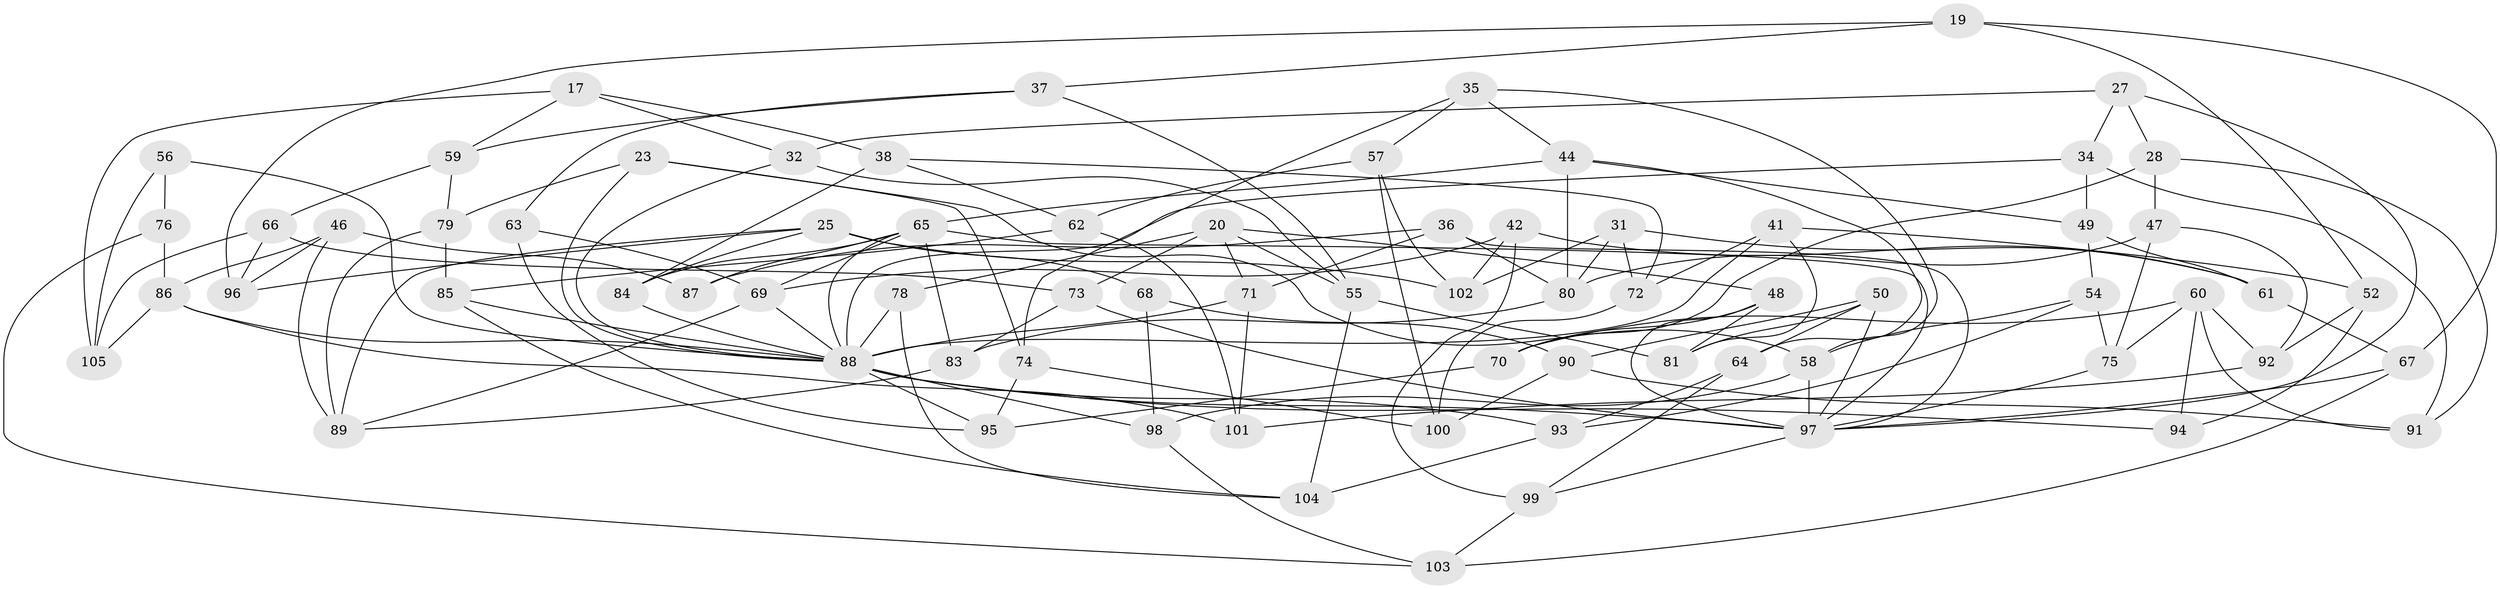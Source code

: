 // original degree distribution, {4: 1.0}
// Generated by graph-tools (version 1.1) at 2025/01/03/04/25 22:01:38]
// undirected, 73 vertices, 159 edges
graph export_dot {
graph [start="1"]
  node [color=gray90,style=filled];
  17;
  19;
  20 [super="+14"];
  23;
  25 [super="+22"];
  27;
  28;
  31;
  32;
  34;
  35;
  36;
  37;
  38;
  41;
  42;
  44 [super="+24"];
  46 [super="+29"];
  47;
  48;
  49;
  50;
  52;
  54;
  55 [super="+15"];
  56 [super="+12"];
  57;
  58 [super="+45"];
  59;
  60 [super="+18"];
  61;
  62;
  63;
  64;
  65 [super="+11+26"];
  66;
  67;
  68;
  69 [super="+1"];
  70;
  71 [super="+33"];
  72;
  73;
  74;
  75;
  76;
  78;
  79;
  80 [super="+5"];
  81;
  83;
  84;
  85;
  86 [super="+51"];
  87;
  88 [super="+10+43+39+30+82"];
  89 [super="+53"];
  90;
  91;
  92;
  93;
  94;
  95;
  96;
  97 [super="+40"];
  98;
  99;
  100;
  101;
  102;
  103;
  104 [super="+7"];
  105;
  17 -- 59;
  17 -- 105;
  17 -- 38;
  17 -- 32;
  19 -- 96;
  19 -- 67;
  19 -- 37;
  19 -- 52;
  20 -- 73;
  20 -- 78;
  20 -- 71 [weight=2];
  20 -- 48;
  20 -- 55;
  23 -- 79;
  23 -- 74;
  23 -- 88;
  23 -- 58;
  25 -- 68 [weight=2];
  25 -- 96;
  25 -- 102;
  25 -- 89;
  25 -- 84;
  27 -- 28;
  27 -- 32;
  27 -- 34;
  27 -- 97;
  28 -- 47;
  28 -- 70;
  28 -- 91;
  31 -- 72;
  31 -- 102;
  31 -- 61;
  31 -- 80;
  32 -- 55;
  32 -- 88;
  34 -- 91;
  34 -- 49;
  34 -- 88;
  35 -- 74;
  35 -- 57;
  35 -- 58;
  35 -- 44;
  36 -- 80;
  36 -- 87;
  36 -- 71;
  36 -- 97;
  37 -- 55;
  37 -- 59;
  37 -- 63;
  38 -- 72;
  38 -- 84;
  38 -- 62;
  41 -- 72;
  41 -- 88;
  41 -- 81;
  41 -- 52;
  42 -- 69;
  42 -- 99;
  42 -- 61;
  42 -- 102;
  44 -- 49;
  44 -- 64;
  44 -- 80 [weight=2];
  44 -- 65;
  46 -- 87 [weight=2];
  46 -- 89 [weight=2];
  46 -- 96;
  46 -- 86;
  47 -- 75;
  47 -- 80;
  47 -- 92;
  48 -- 70;
  48 -- 81;
  48 -- 97;
  49 -- 61;
  49 -- 54;
  50 -- 64;
  50 -- 81;
  50 -- 90;
  50 -- 97;
  52 -- 92;
  52 -- 94;
  54 -- 93;
  54 -- 75;
  54 -- 58;
  55 -- 81;
  55 -- 104 [weight=2];
  56 -- 76 [weight=2];
  56 -- 105;
  56 -- 88 [weight=3];
  57 -- 100;
  57 -- 102;
  57 -- 62;
  58 -- 98;
  58 -- 97 [weight=2];
  59 -- 79;
  59 -- 66;
  60 -- 94 [weight=2];
  60 -- 91;
  60 -- 92;
  60 -- 70;
  60 -- 75;
  61 -- 67;
  62 -- 85;
  62 -- 101;
  63 -- 69 [weight=2];
  63 -- 95;
  64 -- 93;
  64 -- 99;
  65 -- 83;
  65 -- 88;
  65 -- 69;
  65 -- 97 [weight=2];
  65 -- 84;
  65 -- 87;
  66 -- 73;
  66 -- 105;
  66 -- 96;
  67 -- 103;
  67 -- 97;
  68 -- 90;
  68 -- 98;
  69 -- 89;
  69 -- 88;
  70 -- 95;
  71 -- 101;
  71 -- 88 [weight=2];
  72 -- 100;
  73 -- 83;
  73 -- 97;
  74 -- 100;
  74 -- 95;
  75 -- 97;
  76 -- 103;
  76 -- 86;
  78 -- 104 [weight=2];
  78 -- 88;
  79 -- 85;
  79 -- 89;
  80 -- 83;
  83 -- 89;
  84 -- 88;
  85 -- 104;
  85 -- 88;
  86 -- 101;
  86 -- 88 [weight=2];
  86 -- 105;
  88 -- 95;
  88 -- 94;
  88 -- 93;
  88 -- 98;
  88 -- 97 [weight=4];
  90 -- 100;
  90 -- 91;
  92 -- 101;
  93 -- 104;
  97 -- 99;
  98 -- 103;
  99 -- 103;
}
